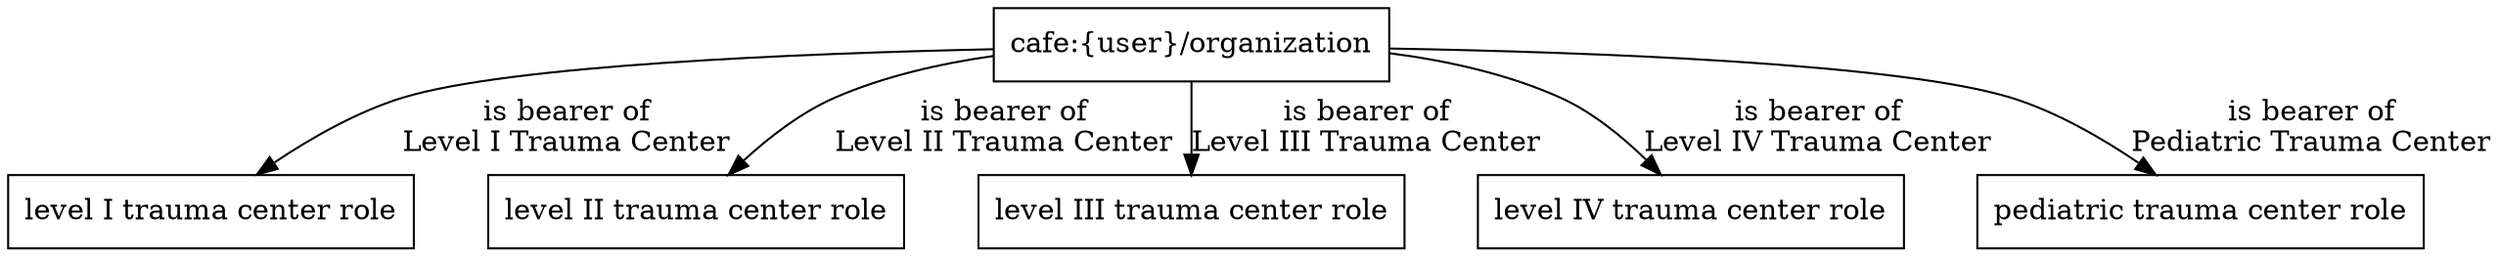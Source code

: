 digraph g { node [shape=rectangle];
graph [splines=true, nodesep=.5, ranksep=0, overlap=false];
"cafe:{user}/organization" -> "level I trauma center role" [label="is bearer of
Level I Trauma Center"]
"cafe:{user}/organization" -> "level II trauma center role" [label="is bearer of
Level II Trauma Center"]
"cafe:{user}/organization" -> "level III trauma center role" [label="is bearer of
Level III Trauma Center"]
"cafe:{user}/organization" -> "level IV trauma center role" [label="is bearer of
Level IV Trauma Center"]
"cafe:{user}/organization" -> "pediatric trauma center role" [label="is bearer of
Pediatric Trauma Center"]
}
